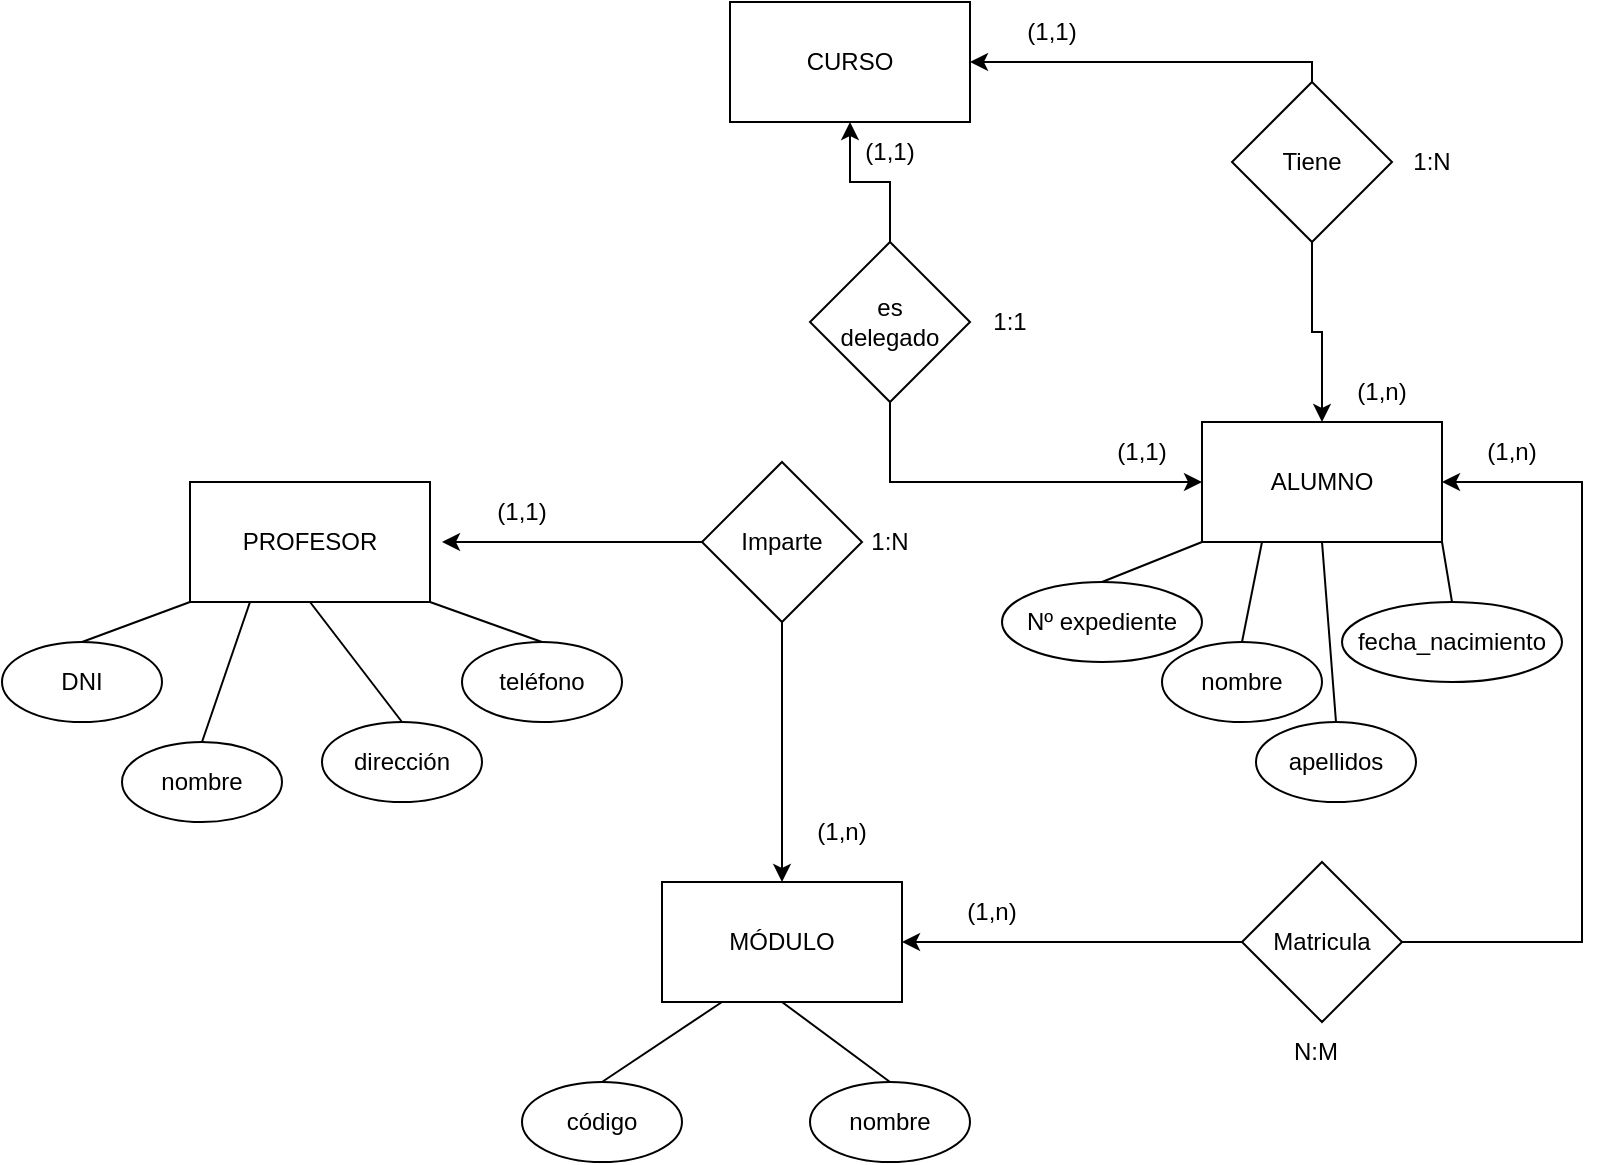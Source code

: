 <mxfile version="21.8.2" type="github">
  <diagram name="Página-1" id="8Bnbt17q5_xE-XtLdgAV">
    <mxGraphModel dx="972" dy="1003" grid="1" gridSize="10" guides="1" tooltips="1" connect="1" arrows="1" fold="1" page="1" pageScale="1" pageWidth="827" pageHeight="1169" math="0" shadow="0">
      <root>
        <mxCell id="0" />
        <mxCell id="1" parent="0" />
        <mxCell id="9--HTo7vSKpe2ujtOuyB-39" value="PROFESOR" style="rounded=0;whiteSpace=wrap;html=1;" parent="1" vertex="1">
          <mxGeometry x="119" y="300" width="120" height="60" as="geometry" />
        </mxCell>
        <mxCell id="9--HTo7vSKpe2ujtOuyB-40" value="MÓDULO" style="rounded=0;whiteSpace=wrap;html=1;" parent="1" vertex="1">
          <mxGeometry x="355" y="500" width="120" height="60" as="geometry" />
        </mxCell>
        <mxCell id="9--HTo7vSKpe2ujtOuyB-41" value="CURSO" style="rounded=0;whiteSpace=wrap;html=1;" parent="1" vertex="1">
          <mxGeometry x="389" y="60" width="120" height="60" as="geometry" />
        </mxCell>
        <mxCell id="9--HTo7vSKpe2ujtOuyB-42" value="ALUMNO" style="rounded=0;whiteSpace=wrap;html=1;" parent="1" vertex="1">
          <mxGeometry x="625" y="270" width="120" height="60" as="geometry" />
        </mxCell>
        <mxCell id="9--HTo7vSKpe2ujtOuyB-76" style="edgeStyle=orthogonalEdgeStyle;rounded=0;orthogonalLoop=1;jettySize=auto;html=1;entryX=1;entryY=0.5;entryDx=0;entryDy=0;" parent="1" source="9--HTo7vSKpe2ujtOuyB-43" target="9--HTo7vSKpe2ujtOuyB-42" edge="1">
          <mxGeometry relative="1" as="geometry">
            <Array as="points">
              <mxPoint x="815" y="530" />
              <mxPoint x="815" y="300" />
            </Array>
          </mxGeometry>
        </mxCell>
        <mxCell id="9--HTo7vSKpe2ujtOuyB-77" style="edgeStyle=orthogonalEdgeStyle;rounded=0;orthogonalLoop=1;jettySize=auto;html=1;entryX=1;entryY=0.5;entryDx=0;entryDy=0;" parent="1" source="9--HTo7vSKpe2ujtOuyB-43" target="9--HTo7vSKpe2ujtOuyB-40" edge="1">
          <mxGeometry relative="1" as="geometry" />
        </mxCell>
        <mxCell id="9--HTo7vSKpe2ujtOuyB-43" value="Matricula" style="rhombus;whiteSpace=wrap;html=1;" parent="1" vertex="1">
          <mxGeometry x="645" y="490" width="80" height="80" as="geometry" />
        </mxCell>
        <mxCell id="9--HTo7vSKpe2ujtOuyB-79" value="" style="edgeStyle=orthogonalEdgeStyle;rounded=0;orthogonalLoop=1;jettySize=auto;html=1;" parent="1" source="9--HTo7vSKpe2ujtOuyB-44" target="9--HTo7vSKpe2ujtOuyB-42" edge="1">
          <mxGeometry relative="1" as="geometry" />
        </mxCell>
        <mxCell id="9--HTo7vSKpe2ujtOuyB-80" style="edgeStyle=orthogonalEdgeStyle;rounded=0;orthogonalLoop=1;jettySize=auto;html=1;entryX=1;entryY=0.5;entryDx=0;entryDy=0;" parent="1" source="9--HTo7vSKpe2ujtOuyB-44" target="9--HTo7vSKpe2ujtOuyB-41" edge="1">
          <mxGeometry relative="1" as="geometry">
            <Array as="points">
              <mxPoint x="680" y="90" />
            </Array>
          </mxGeometry>
        </mxCell>
        <mxCell id="9--HTo7vSKpe2ujtOuyB-44" value="Tiene" style="rhombus;whiteSpace=wrap;html=1;" parent="1" vertex="1">
          <mxGeometry x="640" y="100" width="80" height="80" as="geometry" />
        </mxCell>
        <mxCell id="9--HTo7vSKpe2ujtOuyB-72" value="" style="edgeStyle=orthogonalEdgeStyle;rounded=0;orthogonalLoop=1;jettySize=auto;html=1;" parent="1" source="9--HTo7vSKpe2ujtOuyB-45" target="9--HTo7vSKpe2ujtOuyB-40" edge="1">
          <mxGeometry relative="1" as="geometry" />
        </mxCell>
        <mxCell id="9--HTo7vSKpe2ujtOuyB-73" style="edgeStyle=orthogonalEdgeStyle;rounded=0;orthogonalLoop=1;jettySize=auto;html=1;" parent="1" source="9--HTo7vSKpe2ujtOuyB-45" edge="1">
          <mxGeometry relative="1" as="geometry">
            <mxPoint x="245" y="330" as="targetPoint" />
          </mxGeometry>
        </mxCell>
        <mxCell id="9--HTo7vSKpe2ujtOuyB-45" value="Imparte" style="rhombus;whiteSpace=wrap;html=1;" parent="1" vertex="1">
          <mxGeometry x="375" y="290" width="80" height="80" as="geometry" />
        </mxCell>
        <mxCell id="9--HTo7vSKpe2ujtOuyB-51" value="DNI" style="ellipse;whiteSpace=wrap;html=1;" parent="1" vertex="1">
          <mxGeometry x="25" y="380" width="80" height="40" as="geometry" />
        </mxCell>
        <mxCell id="9--HTo7vSKpe2ujtOuyB-52" value="nombre" style="ellipse;whiteSpace=wrap;html=1;" parent="1" vertex="1">
          <mxGeometry x="85" y="430" width="80" height="40" as="geometry" />
        </mxCell>
        <mxCell id="9--HTo7vSKpe2ujtOuyB-53" value="dirección" style="ellipse;whiteSpace=wrap;html=1;" parent="1" vertex="1">
          <mxGeometry x="185" y="420" width="80" height="40" as="geometry" />
        </mxCell>
        <mxCell id="9--HTo7vSKpe2ujtOuyB-54" value="teléfono" style="ellipse;whiteSpace=wrap;html=1;" parent="1" vertex="1">
          <mxGeometry x="255" y="380" width="80" height="40" as="geometry" />
        </mxCell>
        <mxCell id="9--HTo7vSKpe2ujtOuyB-56" value="Nº expediente" style="ellipse;whiteSpace=wrap;html=1;" parent="1" vertex="1">
          <mxGeometry x="525" y="350" width="100" height="40" as="geometry" />
        </mxCell>
        <mxCell id="9--HTo7vSKpe2ujtOuyB-57" value="nombre" style="ellipse;whiteSpace=wrap;html=1;" parent="1" vertex="1">
          <mxGeometry x="605" y="380" width="80" height="40" as="geometry" />
        </mxCell>
        <mxCell id="9--HTo7vSKpe2ujtOuyB-58" value="apellidos" style="ellipse;whiteSpace=wrap;html=1;" parent="1" vertex="1">
          <mxGeometry x="652" y="420" width="80" height="40" as="geometry" />
        </mxCell>
        <mxCell id="9--HTo7vSKpe2ujtOuyB-59" value="fecha_nacimiento" style="ellipse;whiteSpace=wrap;html=1;" parent="1" vertex="1">
          <mxGeometry x="695" y="360" width="110" height="40" as="geometry" />
        </mxCell>
        <mxCell id="9--HTo7vSKpe2ujtOuyB-60" value="nombre" style="ellipse;whiteSpace=wrap;html=1;" parent="1" vertex="1">
          <mxGeometry x="429" y="600" width="80" height="40" as="geometry" />
        </mxCell>
        <mxCell id="9--HTo7vSKpe2ujtOuyB-61" value="código" style="ellipse;whiteSpace=wrap;html=1;" parent="1" vertex="1">
          <mxGeometry x="285" y="600" width="80" height="40" as="geometry" />
        </mxCell>
        <mxCell id="9--HTo7vSKpe2ujtOuyB-62" value="" style="endArrow=none;html=1;rounded=0;entryX=0;entryY=1;entryDx=0;entryDy=0;exitX=0.5;exitY=0;exitDx=0;exitDy=0;" parent="1" source="9--HTo7vSKpe2ujtOuyB-51" target="9--HTo7vSKpe2ujtOuyB-39" edge="1">
          <mxGeometry width="50" height="50" relative="1" as="geometry">
            <mxPoint x="105" y="420" as="sourcePoint" />
            <mxPoint x="155" y="370" as="targetPoint" />
          </mxGeometry>
        </mxCell>
        <mxCell id="9--HTo7vSKpe2ujtOuyB-63" value="" style="endArrow=none;html=1;rounded=0;entryX=0.25;entryY=1;entryDx=0;entryDy=0;exitX=0.5;exitY=0;exitDx=0;exitDy=0;" parent="1" source="9--HTo7vSKpe2ujtOuyB-52" target="9--HTo7vSKpe2ujtOuyB-39" edge="1">
          <mxGeometry width="50" height="50" relative="1" as="geometry">
            <mxPoint x="119" y="420" as="sourcePoint" />
            <mxPoint x="169" y="370" as="targetPoint" />
          </mxGeometry>
        </mxCell>
        <mxCell id="9--HTo7vSKpe2ujtOuyB-64" value="" style="endArrow=none;html=1;rounded=0;entryX=0.5;entryY=1;entryDx=0;entryDy=0;exitX=0.5;exitY=0;exitDx=0;exitDy=0;" parent="1" source="9--HTo7vSKpe2ujtOuyB-53" target="9--HTo7vSKpe2ujtOuyB-39" edge="1">
          <mxGeometry width="50" height="50" relative="1" as="geometry">
            <mxPoint x="155" y="420" as="sourcePoint" />
            <mxPoint x="205" y="370" as="targetPoint" />
          </mxGeometry>
        </mxCell>
        <mxCell id="9--HTo7vSKpe2ujtOuyB-65" value="" style="endArrow=none;html=1;rounded=0;entryX=1;entryY=1;entryDx=0;entryDy=0;exitX=0.5;exitY=0;exitDx=0;exitDy=0;" parent="1" source="9--HTo7vSKpe2ujtOuyB-54" target="9--HTo7vSKpe2ujtOuyB-39" edge="1">
          <mxGeometry width="50" height="50" relative="1" as="geometry">
            <mxPoint x="260" y="380" as="sourcePoint" />
            <mxPoint x="310" y="330" as="targetPoint" />
          </mxGeometry>
        </mxCell>
        <mxCell id="9--HTo7vSKpe2ujtOuyB-67" value="" style="endArrow=none;html=1;rounded=0;entryX=1;entryY=1;entryDx=0;entryDy=0;exitX=0.5;exitY=0;exitDx=0;exitDy=0;" parent="1" source="9--HTo7vSKpe2ujtOuyB-59" target="9--HTo7vSKpe2ujtOuyB-42" edge="1">
          <mxGeometry width="50" height="50" relative="1" as="geometry">
            <mxPoint x="745" y="360" as="sourcePoint" />
            <mxPoint x="795" y="310" as="targetPoint" />
          </mxGeometry>
        </mxCell>
        <mxCell id="9--HTo7vSKpe2ujtOuyB-68" value="" style="endArrow=none;html=1;rounded=0;entryX=0.5;entryY=1;entryDx=0;entryDy=0;exitX=0.5;exitY=0;exitDx=0;exitDy=0;" parent="1" source="9--HTo7vSKpe2ujtOuyB-58" target="9--HTo7vSKpe2ujtOuyB-42" edge="1">
          <mxGeometry width="50" height="50" relative="1" as="geometry">
            <mxPoint x="645" y="410" as="sourcePoint" />
            <mxPoint x="695" y="360" as="targetPoint" />
          </mxGeometry>
        </mxCell>
        <mxCell id="9--HTo7vSKpe2ujtOuyB-69" value="" style="endArrow=none;html=1;rounded=0;entryX=0.25;entryY=1;entryDx=0;entryDy=0;exitX=0.5;exitY=0;exitDx=0;exitDy=0;" parent="1" source="9--HTo7vSKpe2ujtOuyB-57" target="9--HTo7vSKpe2ujtOuyB-42" edge="1">
          <mxGeometry width="50" height="50" relative="1" as="geometry">
            <mxPoint x="635" y="405" as="sourcePoint" />
            <mxPoint x="685" y="355" as="targetPoint" />
          </mxGeometry>
        </mxCell>
        <mxCell id="9--HTo7vSKpe2ujtOuyB-70" value="" style="endArrow=none;html=1;rounded=0;entryX=0;entryY=1;entryDx=0;entryDy=0;exitX=0.5;exitY=0;exitDx=0;exitDy=0;" parent="1" source="9--HTo7vSKpe2ujtOuyB-56" target="9--HTo7vSKpe2ujtOuyB-42" edge="1">
          <mxGeometry width="50" height="50" relative="1" as="geometry">
            <mxPoint x="615" y="400" as="sourcePoint" />
            <mxPoint x="665" y="350" as="targetPoint" />
          </mxGeometry>
        </mxCell>
        <mxCell id="9--HTo7vSKpe2ujtOuyB-74" value="" style="endArrow=none;html=1;rounded=0;entryX=0.25;entryY=1;entryDx=0;entryDy=0;exitX=0.5;exitY=0;exitDx=0;exitDy=0;" parent="1" source="9--HTo7vSKpe2ujtOuyB-61" target="9--HTo7vSKpe2ujtOuyB-40" edge="1">
          <mxGeometry width="50" height="50" relative="1" as="geometry">
            <mxPoint x="355" y="635" as="sourcePoint" />
            <mxPoint x="405" y="585" as="targetPoint" />
          </mxGeometry>
        </mxCell>
        <mxCell id="9--HTo7vSKpe2ujtOuyB-78" value="" style="endArrow=none;html=1;rounded=0;entryX=0.5;entryY=1;entryDx=0;entryDy=0;exitX=0.5;exitY=0;exitDx=0;exitDy=0;" parent="1" source="9--HTo7vSKpe2ujtOuyB-60" target="9--HTo7vSKpe2ujtOuyB-40" edge="1">
          <mxGeometry width="50" height="50" relative="1" as="geometry">
            <mxPoint x="375" y="630" as="sourcePoint" />
            <mxPoint x="425" y="580" as="targetPoint" />
          </mxGeometry>
        </mxCell>
        <mxCell id="9--HTo7vSKpe2ujtOuyB-83" value="(1,n)" style="text;html=1;strokeColor=none;fillColor=none;align=center;verticalAlign=middle;whiteSpace=wrap;rounded=0;" parent="1" vertex="1">
          <mxGeometry x="750" y="270" width="60" height="30" as="geometry" />
        </mxCell>
        <mxCell id="EvunPo6vZg-9lgHQV8Dp-2" style="edgeStyle=orthogonalEdgeStyle;rounded=0;orthogonalLoop=1;jettySize=auto;html=1;entryX=0.5;entryY=1;entryDx=0;entryDy=0;" edge="1" parent="1" source="EvunPo6vZg-9lgHQV8Dp-1" target="9--HTo7vSKpe2ujtOuyB-41">
          <mxGeometry relative="1" as="geometry" />
        </mxCell>
        <mxCell id="EvunPo6vZg-9lgHQV8Dp-3" style="edgeStyle=orthogonalEdgeStyle;rounded=0;orthogonalLoop=1;jettySize=auto;html=1;exitX=0.5;exitY=1;exitDx=0;exitDy=0;entryX=0;entryY=0.5;entryDx=0;entryDy=0;" edge="1" parent="1" source="EvunPo6vZg-9lgHQV8Dp-1" target="9--HTo7vSKpe2ujtOuyB-42">
          <mxGeometry relative="1" as="geometry" />
        </mxCell>
        <mxCell id="EvunPo6vZg-9lgHQV8Dp-1" value="es&lt;br&gt;delegado" style="rhombus;whiteSpace=wrap;html=1;" vertex="1" parent="1">
          <mxGeometry x="429" y="180" width="80" height="80" as="geometry" />
        </mxCell>
        <mxCell id="EvunPo6vZg-9lgHQV8Dp-4" value="1:N" style="text;html=1;strokeColor=none;fillColor=none;align=center;verticalAlign=middle;whiteSpace=wrap;rounded=0;" vertex="1" parent="1">
          <mxGeometry x="710" y="125" width="60" height="30" as="geometry" />
        </mxCell>
        <mxCell id="EvunPo6vZg-9lgHQV8Dp-5" value="1:1" style="text;html=1;strokeColor=none;fillColor=none;align=center;verticalAlign=middle;whiteSpace=wrap;rounded=0;" vertex="1" parent="1">
          <mxGeometry x="499" y="205" width="60" height="30" as="geometry" />
        </mxCell>
        <mxCell id="EvunPo6vZg-9lgHQV8Dp-6" value="1:N" style="text;html=1;strokeColor=none;fillColor=none;align=center;verticalAlign=middle;whiteSpace=wrap;rounded=0;" vertex="1" parent="1">
          <mxGeometry x="439" y="315" width="60" height="30" as="geometry" />
        </mxCell>
        <mxCell id="EvunPo6vZg-9lgHQV8Dp-7" value="N:M" style="text;html=1;strokeColor=none;fillColor=none;align=center;verticalAlign=middle;whiteSpace=wrap;rounded=0;" vertex="1" parent="1">
          <mxGeometry x="652" y="570" width="60" height="30" as="geometry" />
        </mxCell>
        <mxCell id="EvunPo6vZg-9lgHQV8Dp-8" value="(1,n)" style="text;html=1;strokeColor=none;fillColor=none;align=center;verticalAlign=middle;whiteSpace=wrap;rounded=0;" vertex="1" parent="1">
          <mxGeometry x="490" y="500" width="60" height="30" as="geometry" />
        </mxCell>
        <mxCell id="EvunPo6vZg-9lgHQV8Dp-9" value="(1,1)" style="text;html=1;strokeColor=none;fillColor=none;align=center;verticalAlign=middle;whiteSpace=wrap;rounded=0;" vertex="1" parent="1">
          <mxGeometry x="520" y="60" width="60" height="30" as="geometry" />
        </mxCell>
        <mxCell id="EvunPo6vZg-9lgHQV8Dp-10" value="(1,n)" style="text;html=1;strokeColor=none;fillColor=none;align=center;verticalAlign=middle;whiteSpace=wrap;rounded=0;" vertex="1" parent="1">
          <mxGeometry x="685" y="240" width="60" height="30" as="geometry" />
        </mxCell>
        <mxCell id="EvunPo6vZg-9lgHQV8Dp-11" value="(1,1)" style="text;html=1;strokeColor=none;fillColor=none;align=center;verticalAlign=middle;whiteSpace=wrap;rounded=0;" vertex="1" parent="1">
          <mxGeometry x="439" y="120" width="60" height="30" as="geometry" />
        </mxCell>
        <mxCell id="EvunPo6vZg-9lgHQV8Dp-12" value="(1,1)" style="text;html=1;strokeColor=none;fillColor=none;align=center;verticalAlign=middle;whiteSpace=wrap;rounded=0;" vertex="1" parent="1">
          <mxGeometry x="565" y="270" width="60" height="30" as="geometry" />
        </mxCell>
        <mxCell id="EvunPo6vZg-9lgHQV8Dp-15" value="(1,1)" style="text;html=1;strokeColor=none;fillColor=none;align=center;verticalAlign=middle;whiteSpace=wrap;rounded=0;" vertex="1" parent="1">
          <mxGeometry x="255" y="300" width="60" height="30" as="geometry" />
        </mxCell>
        <mxCell id="EvunPo6vZg-9lgHQV8Dp-17" value="(1,n)" style="text;html=1;strokeColor=none;fillColor=none;align=center;verticalAlign=middle;whiteSpace=wrap;rounded=0;" vertex="1" parent="1">
          <mxGeometry x="415" y="460" width="60" height="30" as="geometry" />
        </mxCell>
      </root>
    </mxGraphModel>
  </diagram>
</mxfile>
